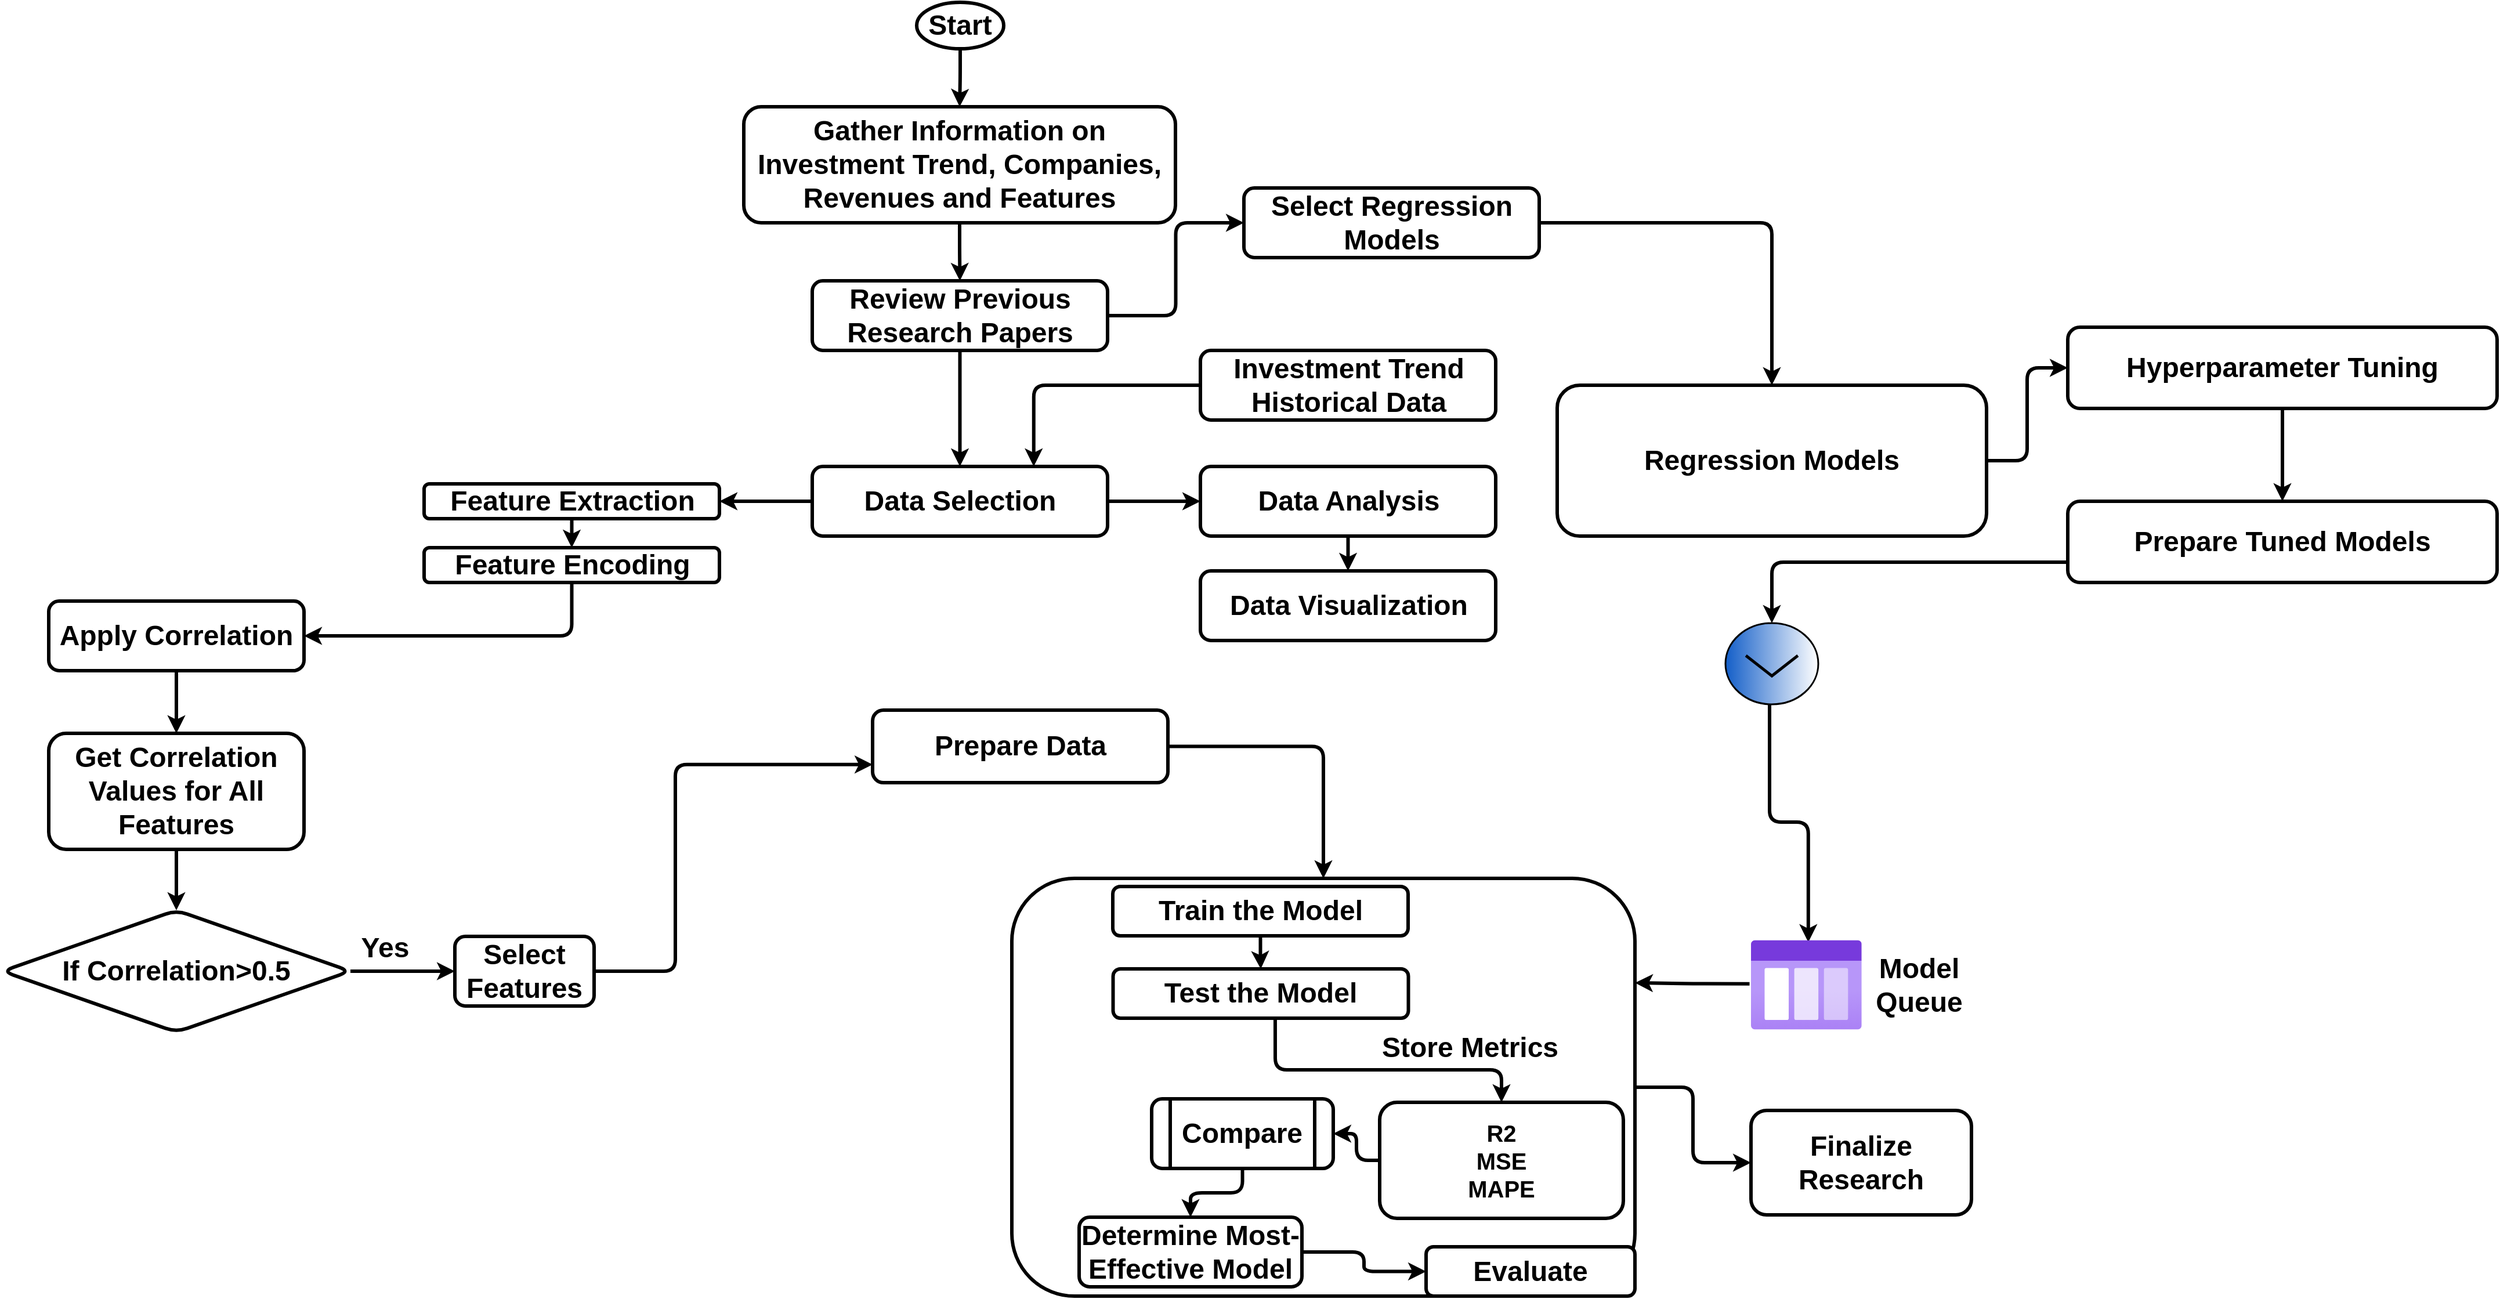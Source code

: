 <mxfile version="24.7.8">
  <diagram id="otyLsMvBelg_K0wgVdOU" name="Method">
    <mxGraphModel dx="1900" dy="1721" grid="1" gridSize="10" guides="1" tooltips="1" connect="1" arrows="1" fold="1" page="1" pageScale="1" pageWidth="850" pageHeight="1100" math="0" shadow="0">
      <root>
        <mxCell id="0" />
        <mxCell id="1" parent="0" />
        <mxCell id="Gw5DuiOs25ERpZRS19eK-4" value="" style="edgeStyle=orthogonalEdgeStyle;rounded=1;orthogonalLoop=1;jettySize=auto;html=1;fontSize=24;strokeWidth=3;labelBackgroundColor=none;fontColor=default;" parent="1" source="Gw5DuiOs25ERpZRS19eK-2" target="Gw5DuiOs25ERpZRS19eK-3" edge="1">
          <mxGeometry relative="1" as="geometry" />
        </mxCell>
        <mxCell id="Gw5DuiOs25ERpZRS19eK-2" value="Start" style="ellipse;whiteSpace=wrap;html=1;fontStyle=1;fontSize=24;strokeWidth=3;rounded=1;labelBackgroundColor=none;" parent="1" vertex="1">
          <mxGeometry x="388" y="-160" width="75" height="40" as="geometry" />
        </mxCell>
        <mxCell id="Gw5DuiOs25ERpZRS19eK-10" value="" style="edgeStyle=orthogonalEdgeStyle;rounded=1;orthogonalLoop=1;jettySize=auto;html=1;fontSize=24;strokeWidth=3;labelBackgroundColor=none;fontColor=default;" parent="1" source="Gw5DuiOs25ERpZRS19eK-3" target="Gw5DuiOs25ERpZRS19eK-9" edge="1">
          <mxGeometry relative="1" as="geometry" />
        </mxCell>
        <mxCell id="Gw5DuiOs25ERpZRS19eK-3" value="Gather Information on Investment Trend, Companies, Revenues and Features" style="whiteSpace=wrap;html=1;fontSize=24;fontStyle=1;strokeWidth=3;rounded=1;labelBackgroundColor=none;" parent="1" vertex="1">
          <mxGeometry x="239" y="-70" width="372" height="100" as="geometry" />
        </mxCell>
        <mxCell id="Gw5DuiOs25ERpZRS19eK-16" value="" style="edgeStyle=orthogonalEdgeStyle;rounded=1;orthogonalLoop=1;jettySize=auto;html=1;fontSize=24;entryX=0;entryY=0.5;entryDx=0;entryDy=0;strokeWidth=3;labelBackgroundColor=none;fontColor=default;" parent="1" source="Gw5DuiOs25ERpZRS19eK-9" target="Gw5DuiOs25ERpZRS19eK-15" edge="1">
          <mxGeometry relative="1" as="geometry" />
        </mxCell>
        <mxCell id="Gw5DuiOs25ERpZRS19eK-27" value="" style="edgeStyle=orthogonalEdgeStyle;rounded=1;orthogonalLoop=1;jettySize=auto;html=1;fontSize=24;strokeWidth=3;labelBackgroundColor=none;fontColor=default;" parent="1" source="Gw5DuiOs25ERpZRS19eK-9" target="Gw5DuiOs25ERpZRS19eK-26" edge="1">
          <mxGeometry relative="1" as="geometry" />
        </mxCell>
        <mxCell id="Gw5DuiOs25ERpZRS19eK-9" value="Review Previous Research Papers" style="whiteSpace=wrap;html=1;fontSize=24;fontStyle=1;strokeWidth=3;rounded=1;labelBackgroundColor=none;" parent="1" vertex="1">
          <mxGeometry x="298" y="80" width="254.5" height="60" as="geometry" />
        </mxCell>
        <mxCell id="Gw5DuiOs25ERpZRS19eK-18" value="" style="edgeStyle=orthogonalEdgeStyle;rounded=1;orthogonalLoop=1;jettySize=auto;html=1;fontSize=24;strokeWidth=3;labelBackgroundColor=none;fontColor=default;" parent="1" source="Gw5DuiOs25ERpZRS19eK-15" target="Gw5DuiOs25ERpZRS19eK-17" edge="1">
          <mxGeometry relative="1" as="geometry" />
        </mxCell>
        <mxCell id="Gw5DuiOs25ERpZRS19eK-15" value="Select Regression Models" style="whiteSpace=wrap;html=1;fontSize=24;fontStyle=1;strokeWidth=3;rounded=1;labelBackgroundColor=none;" parent="1" vertex="1">
          <mxGeometry x="670" width="254.5" height="60" as="geometry" />
        </mxCell>
        <mxCell id="Gw5DuiOs25ERpZRS19eK-54" value="" style="edgeStyle=orthogonalEdgeStyle;rounded=1;orthogonalLoop=1;jettySize=auto;html=1;fontSize=24;strokeWidth=3;exitX=0;exitY=0.75;exitDx=0;exitDy=0;labelBackgroundColor=none;fontColor=default;" parent="1" source="c_dqIB3TIB5FPyNQvVh--3" target="Gw5DuiOs25ERpZRS19eK-53" edge="1">
          <mxGeometry relative="1" as="geometry" />
        </mxCell>
        <mxCell id="c_dqIB3TIB5FPyNQvVh--2" value="" style="edgeStyle=orthogonalEdgeStyle;rounded=1;orthogonalLoop=1;jettySize=auto;html=1;strokeWidth=3;labelBackgroundColor=none;fontColor=default;" parent="1" source="Gw5DuiOs25ERpZRS19eK-17" target="c_dqIB3TIB5FPyNQvVh--1" edge="1">
          <mxGeometry relative="1" as="geometry" />
        </mxCell>
        <mxCell id="Gw5DuiOs25ERpZRS19eK-17" value="&lt;div&gt;Regression Models&lt;/div&gt;" style="whiteSpace=wrap;html=1;fontSize=24;fontStyle=1;strokeWidth=3;rounded=1;labelBackgroundColor=none;" parent="1" vertex="1">
          <mxGeometry x="940" y="170" width="370" height="130" as="geometry" />
        </mxCell>
        <mxCell id="Gw5DuiOs25ERpZRS19eK-29" value="" style="edgeStyle=orthogonalEdgeStyle;rounded=1;orthogonalLoop=1;jettySize=auto;html=1;fontSize=24;strokeWidth=3;labelBackgroundColor=none;fontColor=default;" parent="1" source="Gw5DuiOs25ERpZRS19eK-26" target="Gw5DuiOs25ERpZRS19eK-28" edge="1">
          <mxGeometry relative="1" as="geometry" />
        </mxCell>
        <mxCell id="Gw5DuiOs25ERpZRS19eK-50" value="" style="edgeStyle=orthogonalEdgeStyle;rounded=1;orthogonalLoop=1;jettySize=auto;html=1;fontSize=24;strokeWidth=3;labelBackgroundColor=none;fontColor=default;" parent="1" source="Gw5DuiOs25ERpZRS19eK-26" target="Gw5DuiOs25ERpZRS19eK-49" edge="1">
          <mxGeometry relative="1" as="geometry" />
        </mxCell>
        <mxCell id="Gw5DuiOs25ERpZRS19eK-26" value="Data Selection" style="whiteSpace=wrap;html=1;fontSize=24;fontStyle=1;strokeWidth=3;rounded=1;labelBackgroundColor=none;" parent="1" vertex="1">
          <mxGeometry x="298" y="240" width="254.5" height="60" as="geometry" />
        </mxCell>
        <mxCell id="Gw5DuiOs25ERpZRS19eK-31" value="" style="edgeStyle=orthogonalEdgeStyle;rounded=1;orthogonalLoop=1;jettySize=auto;html=1;fontSize=24;strokeWidth=3;labelBackgroundColor=none;fontColor=default;" parent="1" source="Gw5DuiOs25ERpZRS19eK-28" target="Gw5DuiOs25ERpZRS19eK-30" edge="1">
          <mxGeometry relative="1" as="geometry" />
        </mxCell>
        <mxCell id="Gw5DuiOs25ERpZRS19eK-28" value="Feature Extraction" style="whiteSpace=wrap;html=1;fontSize=24;fontStyle=1;strokeWidth=3;rounded=1;labelBackgroundColor=none;" parent="1" vertex="1">
          <mxGeometry x="-36.5" y="255" width="254.5" height="30" as="geometry" />
        </mxCell>
        <mxCell id="Gw5DuiOs25ERpZRS19eK-33" value="" style="edgeStyle=orthogonalEdgeStyle;rounded=1;orthogonalLoop=1;jettySize=auto;html=1;fontSize=24;strokeWidth=3;entryX=1;entryY=0.5;entryDx=0;entryDy=0;labelBackgroundColor=none;fontColor=default;" parent="1" source="Gw5DuiOs25ERpZRS19eK-30" target="Gw5DuiOs25ERpZRS19eK-36" edge="1">
          <mxGeometry relative="1" as="geometry">
            <mxPoint x="90.8" y="370" as="targetPoint" />
            <Array as="points">
              <mxPoint x="91" y="386" />
            </Array>
          </mxGeometry>
        </mxCell>
        <mxCell id="Gw5DuiOs25ERpZRS19eK-30" value="Feature Encoding" style="whiteSpace=wrap;html=1;fontSize=24;fontStyle=1;strokeWidth=3;rounded=1;labelBackgroundColor=none;" parent="1" vertex="1">
          <mxGeometry x="-36.5" y="310" width="254.5" height="30" as="geometry" />
        </mxCell>
        <mxCell id="XGFZXHQkOiyYHxzRo6yJ-6" value="" style="edgeStyle=orthogonalEdgeStyle;rounded=1;orthogonalLoop=1;jettySize=auto;html=1;strokeWidth=3;labelBackgroundColor=none;fontColor=default;" parent="1" source="Gw5DuiOs25ERpZRS19eK-36" target="XGFZXHQkOiyYHxzRo6yJ-5" edge="1">
          <mxGeometry relative="1" as="geometry" />
        </mxCell>
        <mxCell id="Gw5DuiOs25ERpZRS19eK-36" value="Apply Correlation" style="whiteSpace=wrap;html=1;fontSize=24;fontStyle=1;strokeWidth=3;rounded=1;labelBackgroundColor=none;" parent="1" vertex="1">
          <mxGeometry x="-360" y="356" width="220" height="60" as="geometry" />
        </mxCell>
        <mxCell id="Gw5DuiOs25ERpZRS19eK-58" value="" style="edgeStyle=orthogonalEdgeStyle;rounded=1;orthogonalLoop=1;jettySize=auto;html=1;fontSize=24;strokeWidth=3;exitX=1;exitY=0.5;exitDx=0;exitDy=0;labelBackgroundColor=none;fontColor=default;" parent="1" source="Gw5DuiOs25ERpZRS19eK-40" target="Gw5DuiOs25ERpZRS19eK-57" edge="1">
          <mxGeometry relative="1" as="geometry" />
        </mxCell>
        <mxCell id="Gw5DuiOs25ERpZRS19eK-40" value="Prepare Data" style="whiteSpace=wrap;html=1;fontSize=24;fontStyle=1;strokeWidth=3;rounded=1;labelBackgroundColor=none;" parent="1" vertex="1">
          <mxGeometry x="350" y="450" width="254.5" height="62.5" as="geometry" />
        </mxCell>
        <mxCell id="Gw5DuiOs25ERpZRS19eK-46" value="" style="edgeStyle=orthogonalEdgeStyle;rounded=1;orthogonalLoop=1;jettySize=auto;html=1;fontSize=24;entryX=0;entryY=0.75;entryDx=0;entryDy=0;strokeWidth=3;exitX=1;exitY=0.5;exitDx=0;exitDy=0;labelBackgroundColor=none;fontColor=default;" parent="1" source="XGFZXHQkOiyYHxzRo6yJ-10" target="Gw5DuiOs25ERpZRS19eK-40" edge="1">
          <mxGeometry relative="1" as="geometry">
            <mxPoint x="80" y="610" as="targetPoint" />
            <Array as="points">
              <mxPoint x="180" y="675" />
              <mxPoint x="180" y="497" />
            </Array>
            <mxPoint x="230" y="690" as="sourcePoint" />
          </mxGeometry>
        </mxCell>
        <mxCell id="Gw5DuiOs25ERpZRS19eK-48" value="&lt;b style=&quot;font-size: 24px;&quot;&gt;Yes&lt;/b&gt;" style="text;html=1;strokeColor=none;fillColor=none;align=center;verticalAlign=middle;whiteSpace=wrap;rounded=1;fontSize=24;strokeWidth=3;labelBackgroundColor=none;" parent="1" vertex="1">
          <mxGeometry x="-100" y="640" width="60" height="30" as="geometry" />
        </mxCell>
        <mxCell id="Gw5DuiOs25ERpZRS19eK-52" value="" style="edgeStyle=orthogonalEdgeStyle;rounded=1;orthogonalLoop=1;jettySize=auto;html=1;fontSize=24;strokeWidth=3;labelBackgroundColor=none;fontColor=default;" parent="1" source="Gw5DuiOs25ERpZRS19eK-49" target="Gw5DuiOs25ERpZRS19eK-51" edge="1">
          <mxGeometry relative="1" as="geometry" />
        </mxCell>
        <mxCell id="Gw5DuiOs25ERpZRS19eK-49" value="Data Analysis" style="whiteSpace=wrap;html=1;fontSize=24;fontStyle=1;strokeWidth=3;rounded=1;labelBackgroundColor=none;" parent="1" vertex="1">
          <mxGeometry x="632.5" y="240" width="254.5" height="60" as="geometry" />
        </mxCell>
        <mxCell id="Gw5DuiOs25ERpZRS19eK-51" value="Data Visualization" style="whiteSpace=wrap;html=1;fontSize=24;fontStyle=1;strokeWidth=3;rounded=1;labelBackgroundColor=none;" parent="1" vertex="1">
          <mxGeometry x="632.5" y="330" width="254.5" height="60" as="geometry" />
        </mxCell>
        <mxCell id="Gw5DuiOs25ERpZRS19eK-56" value="" style="edgeStyle=orthogonalEdgeStyle;rounded=1;orthogonalLoop=1;jettySize=auto;html=1;fontSize=24;entryX=1;entryY=0.25;entryDx=0;entryDy=0;startArrow=none;exitX=-0.013;exitY=0.488;exitDx=0;exitDy=0;exitPerimeter=0;strokeWidth=3;labelBackgroundColor=none;fontColor=default;" parent="1" source="Gw5DuiOs25ERpZRS19eK-63" target="Gw5DuiOs25ERpZRS19eK-57" edge="1">
          <mxGeometry relative="1" as="geometry">
            <mxPoint x="1157" y="615" as="sourcePoint" />
            <mxPoint x="827" y="495" as="targetPoint" />
          </mxGeometry>
        </mxCell>
        <mxCell id="Gw5DuiOs25ERpZRS19eK-66" value="" style="edgeStyle=orthogonalEdgeStyle;rounded=1;orthogonalLoop=1;jettySize=auto;html=1;fontSize=24;entryX=0.518;entryY=0.026;entryDx=0;entryDy=0;entryPerimeter=0;exitX=1.004;exitY=0.525;exitDx=0;exitDy=0;exitPerimeter=0;strokeWidth=3;labelBackgroundColor=none;fontColor=default;" parent="1" source="Gw5DuiOs25ERpZRS19eK-53" target="Gw5DuiOs25ERpZRS19eK-63" edge="1">
          <mxGeometry relative="1" as="geometry">
            <mxPoint x="1125" y="535" as="targetPoint" />
          </mxGeometry>
        </mxCell>
        <mxCell id="Gw5DuiOs25ERpZRS19eK-53" value="" style="verticalLabelPosition=bottom;verticalAlign=top;html=1;shadow=0;dashed=0;strokeWidth=3;shape=mxgraph.ios.iArrowIcon;fillColor2=#135Ec8;fontSize=24;rotation=90;rounded=1;labelBackgroundColor=none;" parent="1" vertex="1">
          <mxGeometry x="1090" y="370" width="70" height="80" as="geometry" />
        </mxCell>
        <mxCell id="Gw5DuiOs25ERpZRS19eK-87" value="" style="edgeStyle=orthogonalEdgeStyle;rounded=1;orthogonalLoop=1;jettySize=auto;html=1;fontSize=24;strokeWidth=3;labelBackgroundColor=none;fontColor=default;" parent="1" source="Gw5DuiOs25ERpZRS19eK-57" target="Gw5DuiOs25ERpZRS19eK-86" edge="1">
          <mxGeometry relative="1" as="geometry" />
        </mxCell>
        <mxCell id="Gw5DuiOs25ERpZRS19eK-57" value="" style="whiteSpace=wrap;html=1;fontSize=24;fontStyle=1;strokeWidth=3;rounded=1;labelBackgroundColor=none;" parent="1" vertex="1">
          <mxGeometry x="470" y="595" width="537" height="360" as="geometry" />
        </mxCell>
        <mxCell id="Gw5DuiOs25ERpZRS19eK-70" value="" style="edgeStyle=orthogonalEdgeStyle;rounded=1;orthogonalLoop=1;jettySize=auto;html=1;fontSize=24;strokeWidth=3;labelBackgroundColor=none;fontColor=default;" parent="1" source="Gw5DuiOs25ERpZRS19eK-59" target="Gw5DuiOs25ERpZRS19eK-60" edge="1">
          <mxGeometry relative="1" as="geometry" />
        </mxCell>
        <mxCell id="Gw5DuiOs25ERpZRS19eK-59" value="Train the Model" style="whiteSpace=wrap;html=1;fontSize=24;fontStyle=1;strokeWidth=3;rounded=1;labelBackgroundColor=none;" parent="1" vertex="1">
          <mxGeometry x="557" y="602" width="254.5" height="42.5" as="geometry" />
        </mxCell>
        <mxCell id="Gw5DuiOs25ERpZRS19eK-83" value="" style="edgeStyle=orthogonalEdgeStyle;rounded=1;orthogonalLoop=1;jettySize=auto;html=1;fontSize=24;entryX=0.5;entryY=0;entryDx=0;entryDy=0;exitX=0.549;exitY=0.941;exitDx=0;exitDy=0;exitPerimeter=0;strokeWidth=3;labelBackgroundColor=none;fontColor=default;" parent="1" source="Gw5DuiOs25ERpZRS19eK-60" target="Gw5DuiOs25ERpZRS19eK-73" edge="1">
          <mxGeometry relative="1" as="geometry">
            <Array as="points">
              <mxPoint x="697" y="760" />
              <mxPoint x="892" y="760" />
            </Array>
          </mxGeometry>
        </mxCell>
        <mxCell id="Gw5DuiOs25ERpZRS19eK-60" value="Test the Model" style="whiteSpace=wrap;html=1;fontSize=24;fontStyle=1;strokeWidth=3;rounded=1;labelBackgroundColor=none;" parent="1" vertex="1">
          <mxGeometry x="557.25" y="673" width="254.5" height="42.5" as="geometry" />
        </mxCell>
        <mxCell id="Gw5DuiOs25ERpZRS19eK-63" value="" style="aspect=fixed;html=1;points=[];align=center;image;fontSize=12;image=img/lib/azure2/general/Storage_Queue.svg;strokeWidth=3;rounded=1;labelBackgroundColor=none;" parent="1" vertex="1">
          <mxGeometry x="1107" y="648" width="95.38" height="77.5" as="geometry" />
        </mxCell>
        <mxCell id="Gw5DuiOs25ERpZRS19eK-67" value="&lt;b style=&quot;font-size: 24px&quot;&gt;Model Queue&lt;/b&gt;" style="text;html=1;strokeColor=none;fillColor=none;align=center;verticalAlign=middle;whiteSpace=wrap;rounded=1;fontSize=24;strokeWidth=3;labelBackgroundColor=none;" parent="1" vertex="1">
          <mxGeometry x="1202.38" y="671.75" width="100" height="30" as="geometry" />
        </mxCell>
        <mxCell id="Gw5DuiOs25ERpZRS19eK-78" value="" style="edgeStyle=orthogonalEdgeStyle;rounded=1;orthogonalLoop=1;jettySize=auto;html=1;fontSize=24;strokeWidth=3;labelBackgroundColor=none;fontColor=default;" parent="1" source="Gw5DuiOs25ERpZRS19eK-73" target="Gw5DuiOs25ERpZRS19eK-77" edge="1">
          <mxGeometry relative="1" as="geometry" />
        </mxCell>
        <mxCell id="Gw5DuiOs25ERpZRS19eK-73" value="R2&lt;br&gt;MSE&lt;br&gt;MAPE" style="whiteSpace=wrap;html=1;fontSize=20;fontStyle=1;strokeWidth=3;rounded=1;labelBackgroundColor=none;" parent="1" vertex="1">
          <mxGeometry x="787" y="788" width="210" height="100" as="geometry" />
        </mxCell>
        <mxCell id="Gw5DuiOs25ERpZRS19eK-75" value="&lt;b&gt;Store Metrics&lt;/b&gt;" style="text;html=1;align=center;verticalAlign=middle;whiteSpace=wrap;rounded=1;fontSize=24;strokeWidth=3;labelBackgroundColor=none;" parent="1" vertex="1">
          <mxGeometry x="770" y="725.5" width="190" height="30" as="geometry" />
        </mxCell>
        <mxCell id="Gw5DuiOs25ERpZRS19eK-82" value="" style="edgeStyle=orthogonalEdgeStyle;rounded=1;orthogonalLoop=1;jettySize=auto;html=1;fontSize=24;exitX=0.5;exitY=1;exitDx=0;exitDy=0;strokeWidth=3;labelBackgroundColor=none;fontColor=default;" parent="1" source="Gw5DuiOs25ERpZRS19eK-77" target="Gw5DuiOs25ERpZRS19eK-81" edge="1">
          <mxGeometry relative="1" as="geometry" />
        </mxCell>
        <mxCell id="Gw5DuiOs25ERpZRS19eK-77" value="Compare" style="shape=process;whiteSpace=wrap;html=1;backgroundOutline=1;fontSize=24;fontStyle=1;strokeWidth=3;rounded=1;labelBackgroundColor=none;" parent="1" vertex="1">
          <mxGeometry x="590.5" y="785" width="156.5" height="60" as="geometry" />
        </mxCell>
        <mxCell id="Gw5DuiOs25ERpZRS19eK-85" value="" style="edgeStyle=orthogonalEdgeStyle;rounded=1;orthogonalLoop=1;jettySize=auto;html=1;fontSize=24;strokeWidth=3;labelBackgroundColor=none;fontColor=default;" parent="1" source="Gw5DuiOs25ERpZRS19eK-81" target="Gw5DuiOs25ERpZRS19eK-84" edge="1">
          <mxGeometry relative="1" as="geometry" />
        </mxCell>
        <mxCell id="Gw5DuiOs25ERpZRS19eK-81" value="Determine Most-Effective Model" style="whiteSpace=wrap;html=1;fontSize=24;fontStyle=1;strokeWidth=3;rounded=1;labelBackgroundColor=none;" parent="1" vertex="1">
          <mxGeometry x="528" y="887" width="192" height="60" as="geometry" />
        </mxCell>
        <mxCell id="Gw5DuiOs25ERpZRS19eK-84" value="Evaluate" style="whiteSpace=wrap;html=1;fontSize=24;fontStyle=1;strokeWidth=3;rounded=1;labelBackgroundColor=none;" parent="1" vertex="1">
          <mxGeometry x="827" y="912.5" width="180" height="42.5" as="geometry" />
        </mxCell>
        <mxCell id="Gw5DuiOs25ERpZRS19eK-86" value="Finalize Research" style="whiteSpace=wrap;html=1;fontSize=24;fontStyle=1;strokeWidth=3;rounded=1;labelBackgroundColor=none;" parent="1" vertex="1">
          <mxGeometry x="1107" y="795" width="190" height="90" as="geometry" />
        </mxCell>
        <mxCell id="XGFZXHQkOiyYHxzRo6yJ-2" value="" style="edgeStyle=orthogonalEdgeStyle;rounded=1;orthogonalLoop=1;jettySize=auto;html=1;entryX=0.75;entryY=0;entryDx=0;entryDy=0;strokeWidth=3;exitX=0;exitY=0.5;exitDx=0;exitDy=0;labelBackgroundColor=none;fontColor=default;" parent="1" source="4L3kTqoT-HSqCRE1YUXa-1" target="Gw5DuiOs25ERpZRS19eK-26" edge="1">
          <mxGeometry relative="1" as="geometry">
            <mxPoint x="660" y="150" as="sourcePoint" />
          </mxGeometry>
        </mxCell>
        <mxCell id="XGFZXHQkOiyYHxzRo6yJ-11" value="" style="edgeStyle=orthogonalEdgeStyle;rounded=1;orthogonalLoop=1;jettySize=auto;html=1;strokeWidth=3;labelBackgroundColor=none;fontColor=default;" parent="1" source="XGFZXHQkOiyYHxzRo6yJ-4" target="XGFZXHQkOiyYHxzRo6yJ-10" edge="1">
          <mxGeometry relative="1" as="geometry" />
        </mxCell>
        <mxCell id="XGFZXHQkOiyYHxzRo6yJ-4" value="If Correlation&amp;gt;0.5" style="rhombus;whiteSpace=wrap;html=1;fontSize=24;fontStyle=1;strokeWidth=3;rounded=1;labelBackgroundColor=none;" parent="1" vertex="1">
          <mxGeometry x="-400" y="622.5" width="300" height="105" as="geometry" />
        </mxCell>
        <mxCell id="XGFZXHQkOiyYHxzRo6yJ-7" value="" style="edgeStyle=orthogonalEdgeStyle;rounded=1;orthogonalLoop=1;jettySize=auto;html=1;strokeWidth=3;labelBackgroundColor=none;fontColor=default;" parent="1" source="XGFZXHQkOiyYHxzRo6yJ-5" target="XGFZXHQkOiyYHxzRo6yJ-4" edge="1">
          <mxGeometry relative="1" as="geometry" />
        </mxCell>
        <mxCell id="XGFZXHQkOiyYHxzRo6yJ-5" value="Get Correlation Values for All Features" style="whiteSpace=wrap;html=1;fontSize=24;fontStyle=1;strokeWidth=3;rounded=1;labelBackgroundColor=none;" parent="1" vertex="1">
          <mxGeometry x="-360" y="470" width="220" height="100" as="geometry" />
        </mxCell>
        <mxCell id="XGFZXHQkOiyYHxzRo6yJ-10" value="Select Features" style="whiteSpace=wrap;html=1;fontSize=24;fontStyle=1;strokeWidth=3;rounded=1;labelBackgroundColor=none;" parent="1" vertex="1">
          <mxGeometry x="-10" y="645" width="120" height="60" as="geometry" />
        </mxCell>
        <mxCell id="4L3kTqoT-HSqCRE1YUXa-1" value="Investment Trend Historical Data" style="whiteSpace=wrap;html=1;fontSize=24;fontStyle=1;strokeWidth=3;rounded=1;labelBackgroundColor=none;" parent="1" vertex="1">
          <mxGeometry x="632.5" y="140" width="254.5" height="60" as="geometry" />
        </mxCell>
        <mxCell id="c_dqIB3TIB5FPyNQvVh--4" value="" style="edgeStyle=orthogonalEdgeStyle;rounded=1;orthogonalLoop=1;jettySize=auto;html=1;strokeWidth=3;labelBackgroundColor=none;fontColor=default;" parent="1" source="c_dqIB3TIB5FPyNQvVh--1" target="c_dqIB3TIB5FPyNQvVh--3" edge="1">
          <mxGeometry relative="1" as="geometry" />
        </mxCell>
        <mxCell id="c_dqIB3TIB5FPyNQvVh--1" value="Hyperparameter Tuning" style="whiteSpace=wrap;html=1;fontSize=24;fontStyle=1;strokeWidth=3;rounded=1;labelBackgroundColor=none;" parent="1" vertex="1">
          <mxGeometry x="1380" y="120" width="370" height="70" as="geometry" />
        </mxCell>
        <mxCell id="c_dqIB3TIB5FPyNQvVh--3" value="Prepare Tuned Models" style="whiteSpace=wrap;html=1;fontSize=24;fontStyle=1;strokeWidth=3;rounded=1;labelBackgroundColor=none;" parent="1" vertex="1">
          <mxGeometry x="1380" y="270" width="370" height="70" as="geometry" />
        </mxCell>
      </root>
    </mxGraphModel>
  </diagram>
</mxfile>

